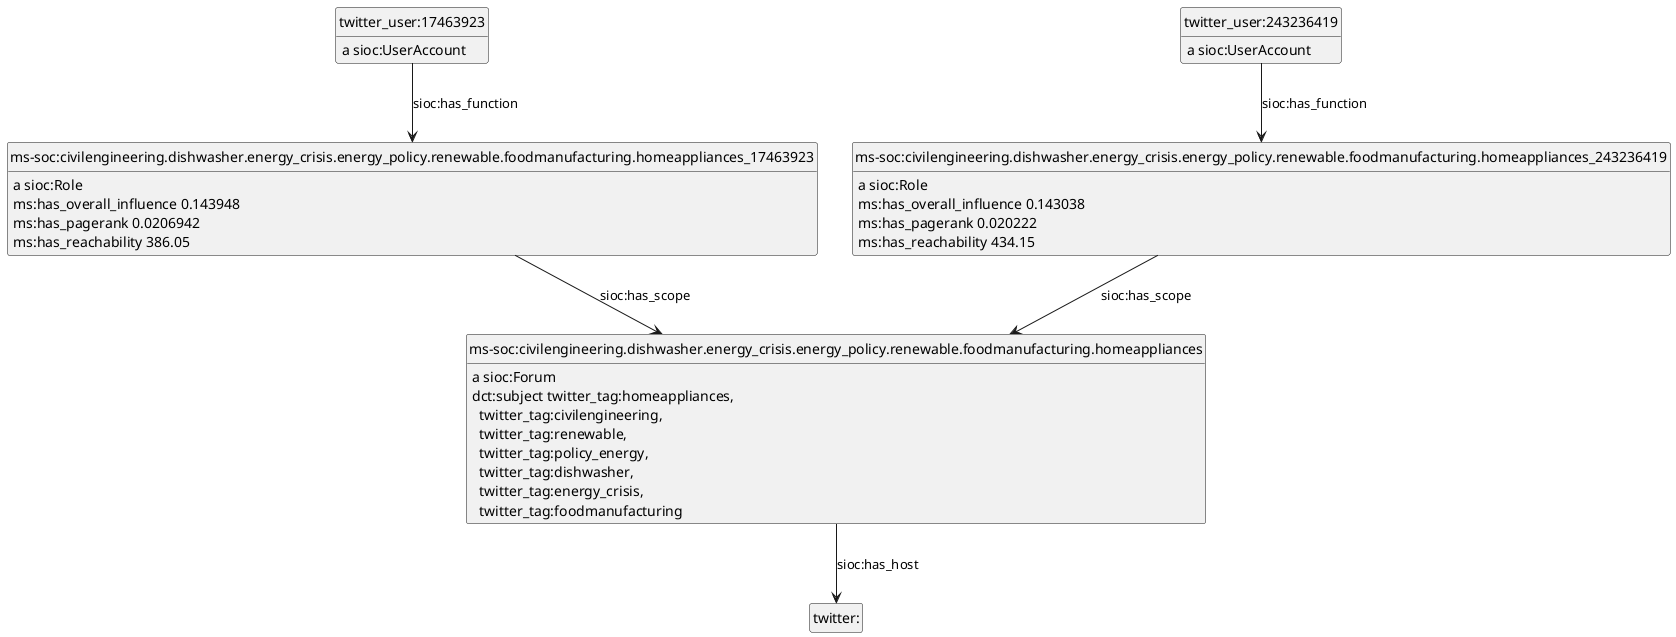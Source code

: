 @startuml
hide empty methods
hide empty attributes
hide circle
skinparam classAttributeIconSize 0
class ms_soc_civilengineering_dishwasher_energy_crisis_energy_policy_renewable_foodmanufacturing_homeappliances_243236419 as "ms-soc:civilengineering.dishwasher.energy_crisis.energy_policy.renewable.foodmanufacturing.homeappliances_243236419"
ms_soc_civilengineering_dishwasher_energy_crisis_energy_policy_renewable_foodmanufacturing_homeappliances_243236419 : a sioc:Role
class ms_soc_civilengineering_dishwasher_energy_crisis_energy_policy_renewable_foodmanufacturing_homeappliances as "ms-soc:civilengineering.dishwasher.energy_crisis.energy_policy.renewable.foodmanufacturing.homeappliances"
ms_soc_civilengineering_dishwasher_energy_crisis_energy_policy_renewable_foodmanufacturing_homeappliances_243236419 --> ms_soc_civilengineering_dishwasher_energy_crisis_energy_policy_renewable_foodmanufacturing_homeappliances : sioc:has_scope
ms_soc_civilengineering_dishwasher_energy_crisis_energy_policy_renewable_foodmanufacturing_homeappliances_243236419 : ms:has_overall_influence 0.143038
ms_soc_civilengineering_dishwasher_energy_crisis_energy_policy_renewable_foodmanufacturing_homeappliances_243236419 : ms:has_pagerank 0.020222
ms_soc_civilengineering_dishwasher_energy_crisis_energy_policy_renewable_foodmanufacturing_homeappliances_243236419 : ms:has_reachability 434.15
class ms_soc_civilengineering_dishwasher_energy_crisis_energy_policy_renewable_foodmanufacturing_homeappliances_17463923 as "ms-soc:civilengineering.dishwasher.energy_crisis.energy_policy.renewable.foodmanufacturing.homeappliances_17463923"
ms_soc_civilengineering_dishwasher_energy_crisis_energy_policy_renewable_foodmanufacturing_homeappliances_17463923 : a sioc:Role
ms_soc_civilengineering_dishwasher_energy_crisis_energy_policy_renewable_foodmanufacturing_homeappliances_17463923 --> ms_soc_civilengineering_dishwasher_energy_crisis_energy_policy_renewable_foodmanufacturing_homeappliances : sioc:has_scope
ms_soc_civilengineering_dishwasher_energy_crisis_energy_policy_renewable_foodmanufacturing_homeappliances_17463923 : ms:has_overall_influence 0.143948
ms_soc_civilengineering_dishwasher_energy_crisis_energy_policy_renewable_foodmanufacturing_homeappliances_17463923 : ms:has_pagerank 0.0206942
ms_soc_civilengineering_dishwasher_energy_crisis_energy_policy_renewable_foodmanufacturing_homeappliances_17463923 : ms:has_reachability 386.05
class twitter_user_243236419 as "twitter_user:243236419"
twitter_user_243236419 : a sioc:UserAccount
twitter_user_243236419 --> ms_soc_civilengineering_dishwasher_energy_crisis_energy_policy_renewable_foodmanufacturing_homeappliances_243236419 : sioc:has_function
class twitter_user_17463923 as "twitter_user:17463923"
twitter_user_17463923 : a sioc:UserAccount
twitter_user_17463923 --> ms_soc_civilengineering_dishwasher_energy_crisis_energy_policy_renewable_foodmanufacturing_homeappliances_17463923 : sioc:has_function
ms_soc_civilengineering_dishwasher_energy_crisis_energy_policy_renewable_foodmanufacturing_homeappliances : a sioc:Forum
class twitter_ as "twitter:"
ms_soc_civilengineering_dishwasher_energy_crisis_energy_policy_renewable_foodmanufacturing_homeappliances --> twitter_ : sioc:has_host
ms_soc_civilengineering_dishwasher_energy_crisis_energy_policy_renewable_foodmanufacturing_homeappliances : dct:subject twitter_tag:homeappliances,\n  twitter_tag:civilengineering,\n  twitter_tag:renewable,\n  twitter_tag:policy_energy,\n  twitter_tag:dishwasher,\n  twitter_tag:energy_crisis,\n  twitter_tag:foodmanufacturing
@enduml
